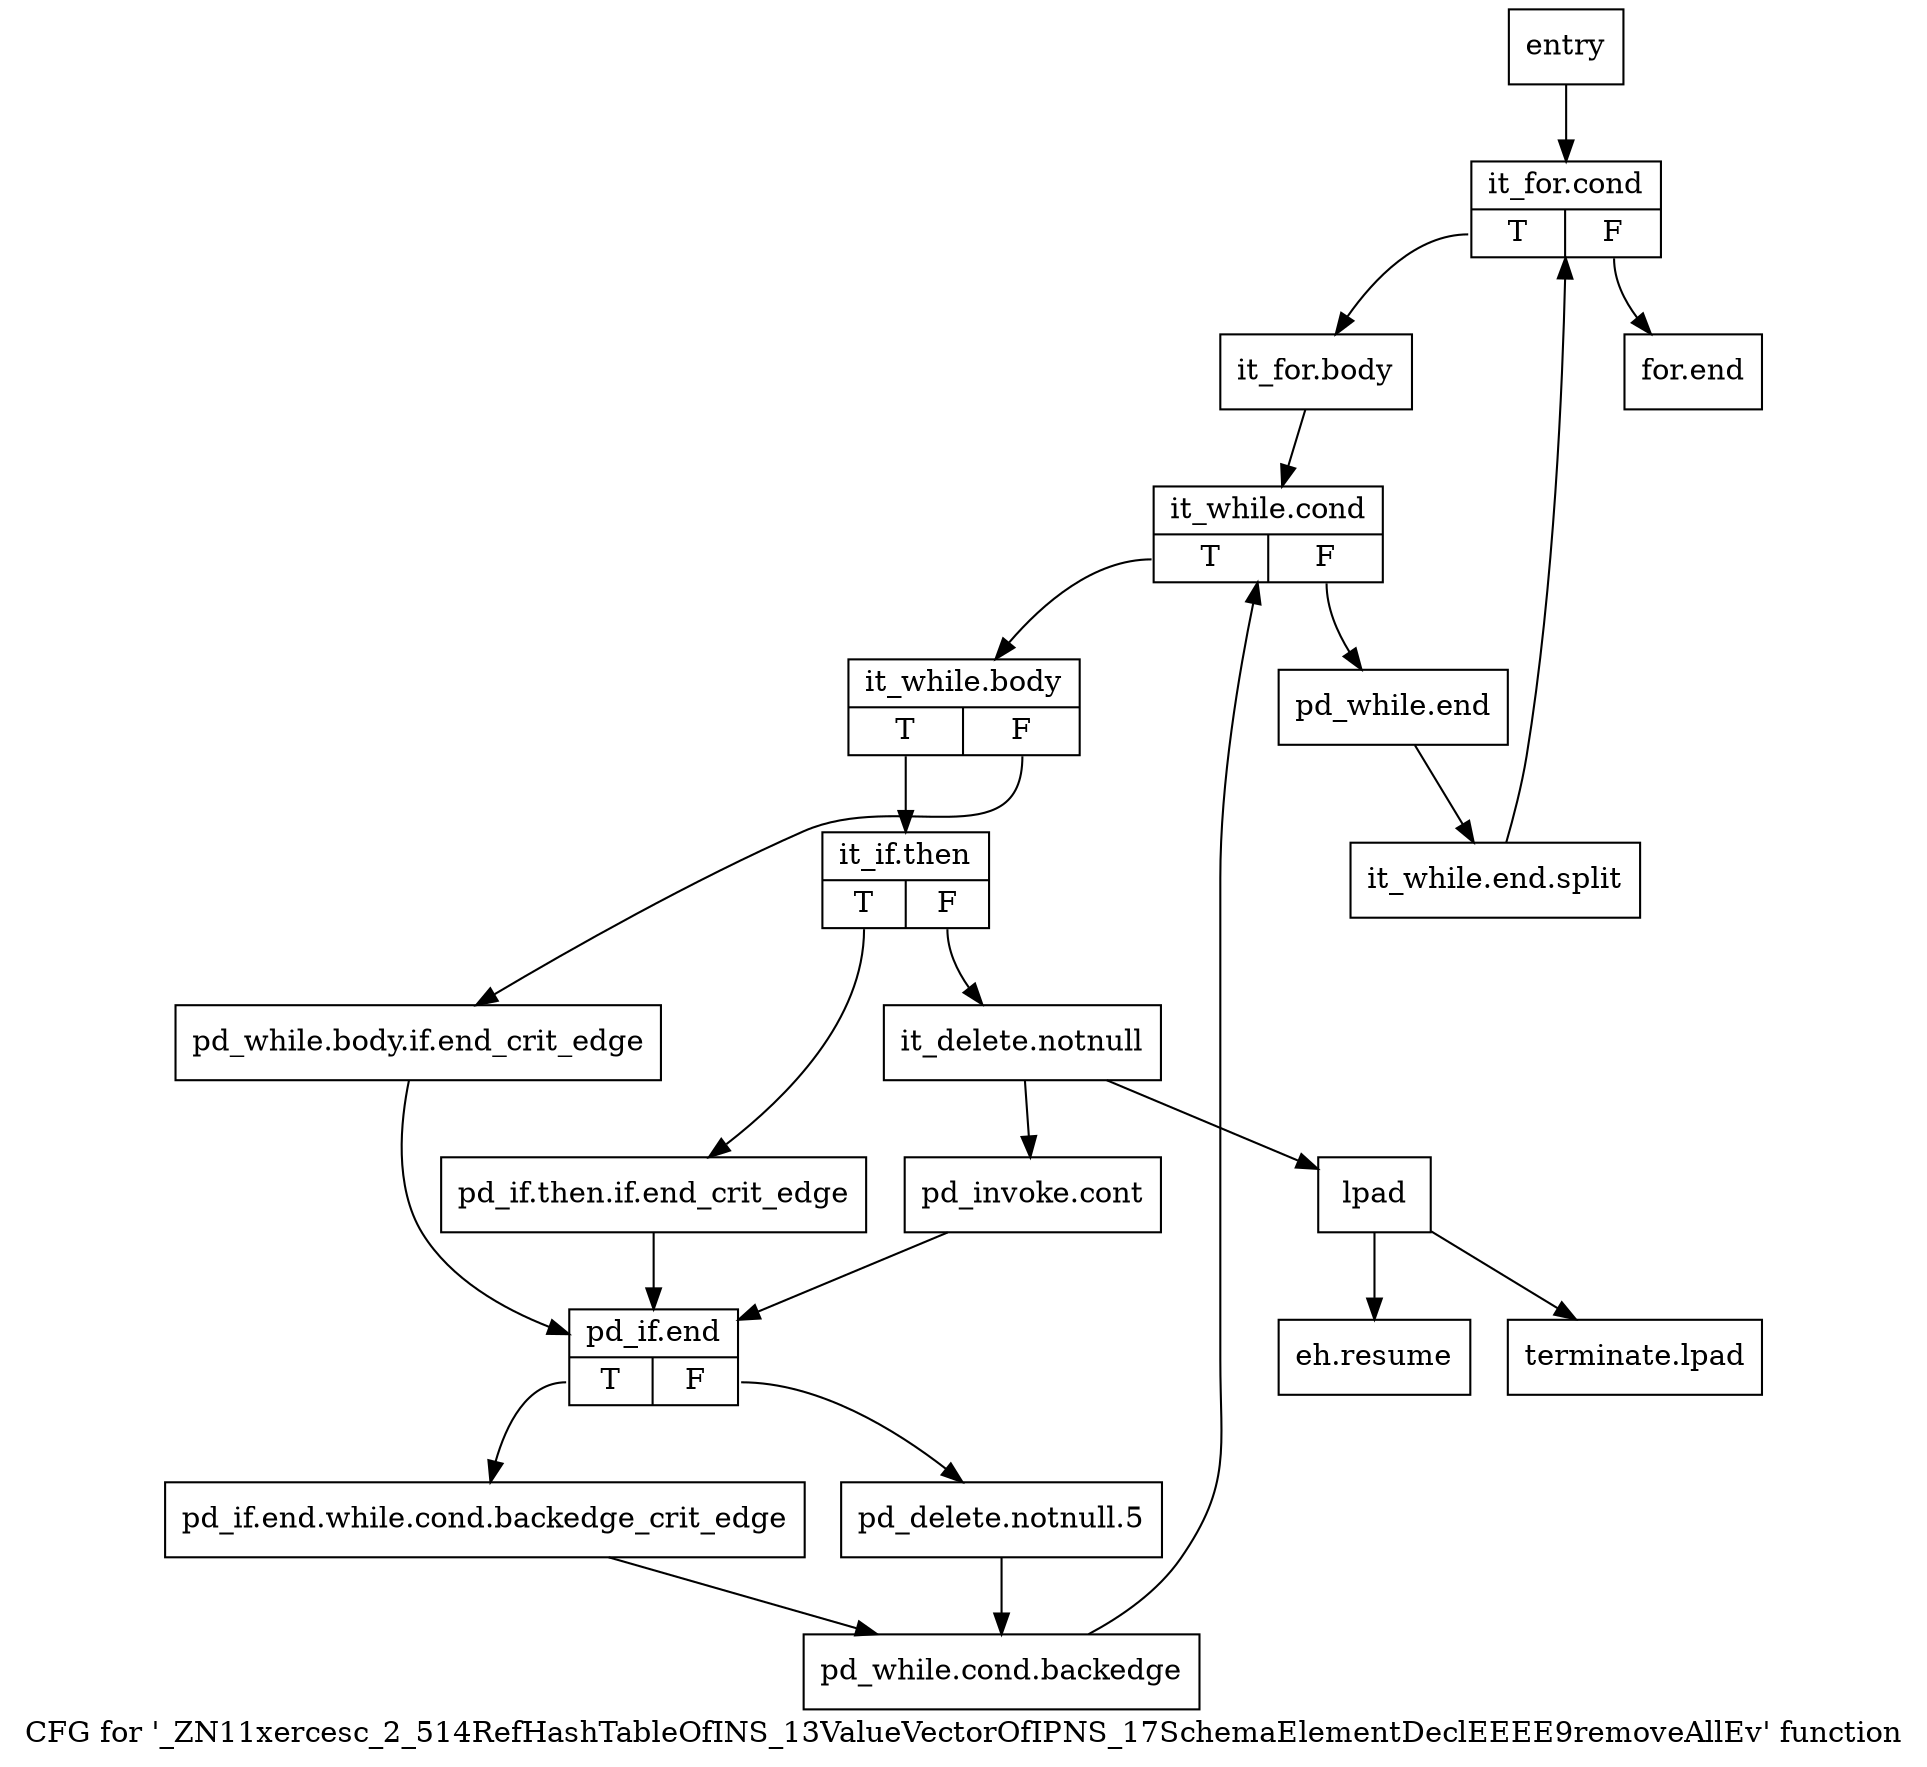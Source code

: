 digraph "CFG for '_ZN11xercesc_2_514RefHashTableOfINS_13ValueVectorOfIPNS_17SchemaElementDeclEEEE9removeAllEv' function" {
	label="CFG for '_ZN11xercesc_2_514RefHashTableOfINS_13ValueVectorOfIPNS_17SchemaElementDeclEEEE9removeAllEv' function";

	Node0x4d13d80 [shape=record,label="{entry}"];
	Node0x4d13d80 -> Node0x4d16bf0;
	Node0x4d16bf0 [shape=record,label="{it_for.cond|{<s0>T|<s1>F}}"];
	Node0x4d16bf0:s0 -> Node0x4d16c40;
	Node0x4d16bf0:s1 -> Node0x4d170a0;
	Node0x4d16c40 [shape=record,label="{it_for.body}"];
	Node0x4d16c40 -> Node0x4d16c90;
	Node0x4d16c90 [shape=record,label="{it_while.cond|{<s0>T|<s1>F}}"];
	Node0x4d16c90:s0 -> Node0x4d16ce0;
	Node0x4d16c90:s1 -> Node0x4d17050;
	Node0x4d16ce0 [shape=record,label="{it_while.body|{<s0>T|<s1>F}}"];
	Node0x4d16ce0:s0 -> Node0x4d16d80;
	Node0x4d16ce0:s1 -> Node0x4d16d30;
	Node0x4d16d30 [shape=record,label="{pd_while.body.if.end_crit_edge}"];
	Node0x4d16d30 -> Node0x4d16f10;
	Node0x4d16d80 [shape=record,label="{it_if.then|{<s0>T|<s1>F}}"];
	Node0x4d16d80:s0 -> Node0x4d16dd0;
	Node0x4d16d80:s1 -> Node0x4d16e20;
	Node0x4d16dd0 [shape=record,label="{pd_if.then.if.end_crit_edge}"];
	Node0x4d16dd0 -> Node0x4d16f10;
	Node0x4d16e20 [shape=record,label="{it_delete.notnull}"];
	Node0x4d16e20 -> Node0x4d16e70;
	Node0x4d16e20 -> Node0x4d16ec0;
	Node0x4d16e70 [shape=record,label="{pd_invoke.cont}"];
	Node0x4d16e70 -> Node0x4d16f10;
	Node0x4d16ec0 [shape=record,label="{lpad}"];
	Node0x4d16ec0 -> Node0x4d170f0;
	Node0x4d16ec0 -> Node0x4d17140;
	Node0x4d16f10 [shape=record,label="{pd_if.end|{<s0>T|<s1>F}}"];
	Node0x4d16f10:s0 -> Node0x4d16f60;
	Node0x4d16f10:s1 -> Node0x4d16fb0;
	Node0x4d16f60 [shape=record,label="{pd_if.end.while.cond.backedge_crit_edge}"];
	Node0x4d16f60 -> Node0x4d17000;
	Node0x4d16fb0 [shape=record,label="{pd_delete.notnull.5}"];
	Node0x4d16fb0 -> Node0x4d17000;
	Node0x4d17000 [shape=record,label="{pd_while.cond.backedge}"];
	Node0x4d17000 -> Node0x4d16c90;
	Node0x4d17050 [shape=record,label="{pd_while.end}"];
	Node0x4d17050 -> Node0xb18dc80;
	Node0xb18dc80 [shape=record,label="{it_while.end.split}"];
	Node0xb18dc80 -> Node0x4d16bf0;
	Node0x4d170a0 [shape=record,label="{for.end}"];
	Node0x4d170f0 [shape=record,label="{eh.resume}"];
	Node0x4d17140 [shape=record,label="{terminate.lpad}"];
}
